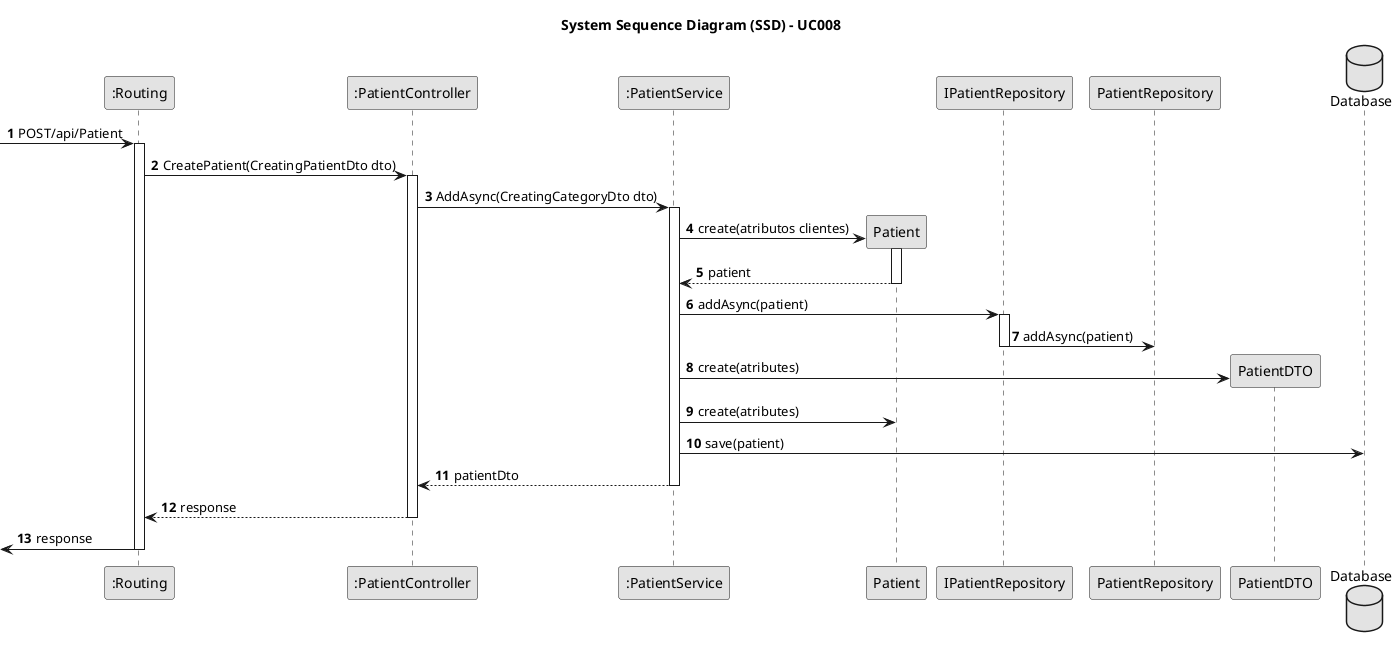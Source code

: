 @startuml
skinparam monochrome true
skinparam packageStyle rectangle
skinparam shadowing false
autonumber

title System Sequence Diagram (SSD) - UC008

participant ":Routing" as Routing
participant ":PatientController" as Controller
participant ":PatientService" as Service
participant "Patient" as Patient 
participant "IPatientRepository" as IPatientRepositry
participant "PatientRepository" as PatientRepository
participant "PatientDTO" as PatientDTO
database "Database" as Database

->  Routing: POST/api/Patient
activate Routing

    Routing -> Controller: CreatePatient(CreatingPatientDto dto)
    activate Controller

        Controller -> Service: AddAsync(CreatingCategoryDto dto)
        activate Service

            Service -> Patient**: create(atributos clientes)
            activate Patient

                Patient --> Service: patient
            deactivate Patient

            Service -> IPatientRepositry: addAsync(patient)
            activate IPatientRepositry

                IPatientRepositry -> PatientRepository: addAsync(patient)
            deactivate IPatientRepositry

            Service -> PatientDTO**: create(atributes)

            Service -> Patient: create(atributes)

            Service -> Database: save(patient)

            Service --> Controller: patientDto
        deactivate Service

        Controller --> Routing: response
    deactivate Controller

    <- Routing: response
deactivate Routing


@enduml